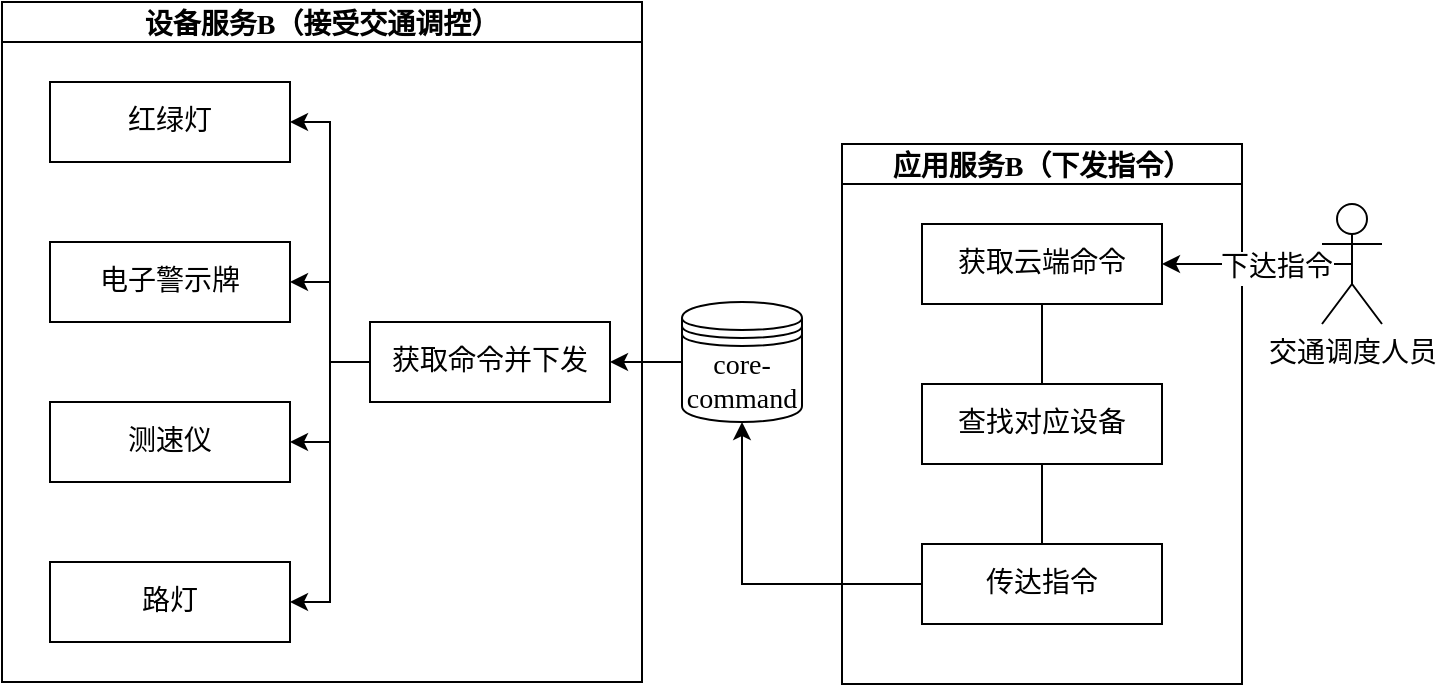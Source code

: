 <mxfile version="18.0.3" type="github">
  <diagram id="1EoKsrO8-B_x2-UR_YAR" name="Page-1">
    <mxGraphModel dx="1038" dy="483" grid="1" gridSize="10" guides="1" tooltips="1" connect="1" arrows="1" fold="1" page="1" pageScale="1" pageWidth="827" pageHeight="1169" math="0" shadow="0">
      <root>
        <mxCell id="0" />
        <mxCell id="1" parent="0" />
        <mxCell id="rFoKaIgumJMLR7coR9mg-1" value="应用服务B（下发指令）" style="swimlane;startSize=20;horizontal=1;containerType=tree;fillColor=none;fontFamily=宋体;fontSize=14;" vertex="1" parent="1">
          <mxGeometry x="530" y="530" width="200" height="270" as="geometry" />
        </mxCell>
        <mxCell id="rFoKaIgumJMLR7coR9mg-2" value="" style="edgeStyle=elbowEdgeStyle;elbow=vertical;startArrow=none;endArrow=none;rounded=0;fontFamily=宋体;fontSize=14;" edge="1" parent="rFoKaIgumJMLR7coR9mg-1" source="rFoKaIgumJMLR7coR9mg-3" target="rFoKaIgumJMLR7coR9mg-4">
          <mxGeometry relative="1" as="geometry" />
        </mxCell>
        <mxCell id="rFoKaIgumJMLR7coR9mg-3" value="获取云端命令" style="whiteSpace=wrap;html=1;treeFolding=1;treeMoving=1;newEdgeStyle={&quot;edgeStyle&quot;:&quot;elbowEdgeStyle&quot;,&quot;startArrow&quot;:&quot;none&quot;,&quot;endArrow&quot;:&quot;none&quot;};fontFamily=宋体;fontSize=14;" vertex="1" parent="rFoKaIgumJMLR7coR9mg-1">
          <mxGeometry x="40" y="40" width="120" height="40" as="geometry" />
        </mxCell>
        <mxCell id="rFoKaIgumJMLR7coR9mg-4" value="查找对应设备" style="whiteSpace=wrap;html=1;treeFolding=1;treeMoving=1;newEdgeStyle={&quot;edgeStyle&quot;:&quot;elbowEdgeStyle&quot;,&quot;startArrow&quot;:&quot;none&quot;,&quot;endArrow&quot;:&quot;none&quot;};fontFamily=宋体;fontSize=14;" vertex="1" parent="rFoKaIgumJMLR7coR9mg-1">
          <mxGeometry x="40" y="120" width="120" height="40" as="geometry" />
        </mxCell>
        <mxCell id="rFoKaIgumJMLR7coR9mg-5" value="" style="edgeStyle=elbowEdgeStyle;elbow=vertical;startArrow=none;endArrow=none;rounded=0;fontFamily=宋体;fontSize=14;" edge="1" parent="rFoKaIgumJMLR7coR9mg-1" source="rFoKaIgumJMLR7coR9mg-4" target="rFoKaIgumJMLR7coR9mg-6">
          <mxGeometry relative="1" as="geometry">
            <mxPoint x="800" y="110" as="sourcePoint" />
          </mxGeometry>
        </mxCell>
        <mxCell id="rFoKaIgumJMLR7coR9mg-6" value="传达指令" style="whiteSpace=wrap;html=1;treeFolding=1;treeMoving=1;newEdgeStyle={&quot;edgeStyle&quot;:&quot;elbowEdgeStyle&quot;,&quot;startArrow&quot;:&quot;none&quot;,&quot;endArrow&quot;:&quot;none&quot;};fontFamily=宋体;fontSize=14;" vertex="1" parent="rFoKaIgumJMLR7coR9mg-1">
          <mxGeometry x="40" y="200" width="120" height="40" as="geometry" />
        </mxCell>
        <mxCell id="rFoKaIgumJMLR7coR9mg-7" value="设备服务B（接受交通调控）" style="swimlane;startSize=20;horizontal=1;containerType=tree;fontFamily=宋体;fontSize=14;" vertex="1" parent="1">
          <mxGeometry x="110" y="459" width="320" height="340" as="geometry" />
        </mxCell>
        <mxCell id="rFoKaIgumJMLR7coR9mg-8" value="红绿灯" style="whiteSpace=wrap;html=1;treeFolding=1;treeMoving=1;newEdgeStyle={&quot;edgeStyle&quot;:&quot;elbowEdgeStyle&quot;,&quot;startArrow&quot;:&quot;none&quot;,&quot;endArrow&quot;:&quot;none&quot;};fontFamily=宋体;fontSize=14;" vertex="1" parent="rFoKaIgumJMLR7coR9mg-7">
          <mxGeometry x="24" y="40" width="120" height="40" as="geometry" />
        </mxCell>
        <mxCell id="rFoKaIgumJMLR7coR9mg-9" value="电子警示牌" style="whiteSpace=wrap;html=1;treeFolding=1;treeMoving=1;newEdgeStyle={&quot;edgeStyle&quot;:&quot;elbowEdgeStyle&quot;,&quot;startArrow&quot;:&quot;none&quot;,&quot;endArrow&quot;:&quot;none&quot;};fontFamily=宋体;fontSize=14;" vertex="1" parent="rFoKaIgumJMLR7coR9mg-7">
          <mxGeometry x="24" y="120" width="120" height="40" as="geometry" />
        </mxCell>
        <mxCell id="rFoKaIgumJMLR7coR9mg-10" value="测速仪" style="whiteSpace=wrap;html=1;treeFolding=1;treeMoving=1;newEdgeStyle={&quot;edgeStyle&quot;:&quot;elbowEdgeStyle&quot;,&quot;startArrow&quot;:&quot;none&quot;,&quot;endArrow&quot;:&quot;none&quot;};fontFamily=宋体;fontSize=14;" vertex="1" parent="rFoKaIgumJMLR7coR9mg-7">
          <mxGeometry x="24" y="200" width="120" height="40" as="geometry" />
        </mxCell>
        <mxCell id="rFoKaIgumJMLR7coR9mg-11" value="路灯" style="whiteSpace=wrap;html=1;treeFolding=1;treeMoving=1;newEdgeStyle={&quot;edgeStyle&quot;:&quot;elbowEdgeStyle&quot;,&quot;startArrow&quot;:&quot;none&quot;,&quot;endArrow&quot;:&quot;none&quot;};fontFamily=宋体;fontSize=14;" vertex="1" parent="rFoKaIgumJMLR7coR9mg-7">
          <mxGeometry x="24" y="280" width="120" height="40" as="geometry" />
        </mxCell>
        <mxCell id="rFoKaIgumJMLR7coR9mg-29" style="edgeStyle=orthogonalEdgeStyle;rounded=0;orthogonalLoop=1;jettySize=auto;html=1;exitX=0;exitY=0.5;exitDx=0;exitDy=0;entryX=1;entryY=0.5;entryDx=0;entryDy=0;fontFamily=宋体;fontSize=14;" edge="1" parent="rFoKaIgumJMLR7coR9mg-7" source="rFoKaIgumJMLR7coR9mg-16" target="rFoKaIgumJMLR7coR9mg-9">
          <mxGeometry relative="1" as="geometry" />
        </mxCell>
        <mxCell id="rFoKaIgumJMLR7coR9mg-30" style="edgeStyle=orthogonalEdgeStyle;rounded=0;orthogonalLoop=1;jettySize=auto;html=1;exitX=0;exitY=0.5;exitDx=0;exitDy=0;entryX=1;entryY=0.5;entryDx=0;entryDy=0;fontFamily=宋体;fontSize=14;" edge="1" parent="rFoKaIgumJMLR7coR9mg-7" source="rFoKaIgumJMLR7coR9mg-16" target="rFoKaIgumJMLR7coR9mg-10">
          <mxGeometry relative="1" as="geometry" />
        </mxCell>
        <mxCell id="rFoKaIgumJMLR7coR9mg-31" style="edgeStyle=orthogonalEdgeStyle;rounded=0;orthogonalLoop=1;jettySize=auto;html=1;exitX=0;exitY=0.5;exitDx=0;exitDy=0;entryX=1;entryY=0.5;entryDx=0;entryDy=0;fontFamily=宋体;fontSize=14;" edge="1" parent="rFoKaIgumJMLR7coR9mg-7" source="rFoKaIgumJMLR7coR9mg-16" target="rFoKaIgumJMLR7coR9mg-8">
          <mxGeometry relative="1" as="geometry" />
        </mxCell>
        <mxCell id="rFoKaIgumJMLR7coR9mg-32" style="edgeStyle=orthogonalEdgeStyle;rounded=0;orthogonalLoop=1;jettySize=auto;html=1;exitX=0;exitY=0.5;exitDx=0;exitDy=0;entryX=1;entryY=0.5;entryDx=0;entryDy=0;fontFamily=宋体;fontSize=14;" edge="1" parent="rFoKaIgumJMLR7coR9mg-7" source="rFoKaIgumJMLR7coR9mg-16" target="rFoKaIgumJMLR7coR9mg-11">
          <mxGeometry relative="1" as="geometry" />
        </mxCell>
        <mxCell id="rFoKaIgumJMLR7coR9mg-16" value="获取命令并下发" style="whiteSpace=wrap;html=1;treeFolding=1;treeMoving=1;newEdgeStyle={&quot;edgeStyle&quot;:&quot;elbowEdgeStyle&quot;,&quot;startArrow&quot;:&quot;none&quot;,&quot;endArrow&quot;:&quot;none&quot;};fontFamily=宋体;fontSize=14;" vertex="1" parent="rFoKaIgumJMLR7coR9mg-7">
          <mxGeometry x="184" y="160" width="120" height="40" as="geometry" />
        </mxCell>
        <mxCell id="rFoKaIgumJMLR7coR9mg-19" style="edgeStyle=none;html=1;exitX=0.5;exitY=0.5;exitDx=0;exitDy=0;exitPerimeter=0;entryX=1;entryY=0.5;entryDx=0;entryDy=0;fontFamily=宋体;fontSize=14;" edge="1" parent="1" source="rFoKaIgumJMLR7coR9mg-21" target="rFoKaIgumJMLR7coR9mg-3">
          <mxGeometry relative="1" as="geometry">
            <mxPoint x="820" y="590" as="targetPoint" />
          </mxGeometry>
        </mxCell>
        <mxCell id="rFoKaIgumJMLR7coR9mg-20" value="下达指令" style="edgeLabel;html=1;align=center;verticalAlign=middle;resizable=0;points=[];fontFamily=宋体;fontSize=14;" vertex="1" connectable="0" parent="rFoKaIgumJMLR7coR9mg-19">
          <mxGeometry x="-0.2" y="2" relative="1" as="geometry">
            <mxPoint as="offset" />
          </mxGeometry>
        </mxCell>
        <mxCell id="rFoKaIgumJMLR7coR9mg-21" value="交通调度人员" style="shape=umlActor;verticalLabelPosition=bottom;verticalAlign=top;html=1;outlineConnect=0;fillColor=none;fontFamily=宋体;fontSize=14;" vertex="1" parent="1">
          <mxGeometry x="770" y="560" width="30" height="60" as="geometry" />
        </mxCell>
        <mxCell id="rFoKaIgumJMLR7coR9mg-22" style="edgeStyle=none;html=1;exitX=0;exitY=0.5;exitDx=0;exitDy=0;entryX=1;entryY=0.5;entryDx=0;entryDy=0;fontFamily=宋体;fontSize=14;" edge="1" parent="1" source="rFoKaIgumJMLR7coR9mg-23" target="rFoKaIgumJMLR7coR9mg-16">
          <mxGeometry relative="1" as="geometry" />
        </mxCell>
        <mxCell id="rFoKaIgumJMLR7coR9mg-23" value="core-command" style="shape=datastore;whiteSpace=wrap;html=1;fillColor=none;fontFamily=宋体;fontSize=14;" vertex="1" parent="1">
          <mxGeometry x="450" y="609" width="60" height="60" as="geometry" />
        </mxCell>
        <mxCell id="rFoKaIgumJMLR7coR9mg-28" style="edgeStyle=orthogonalEdgeStyle;rounded=0;orthogonalLoop=1;jettySize=auto;html=1;entryX=0.5;entryY=1;entryDx=0;entryDy=0;fontFamily=宋体;fontSize=14;" edge="1" parent="1" source="rFoKaIgumJMLR7coR9mg-6" target="rFoKaIgumJMLR7coR9mg-23">
          <mxGeometry relative="1" as="geometry" />
        </mxCell>
      </root>
    </mxGraphModel>
  </diagram>
</mxfile>
